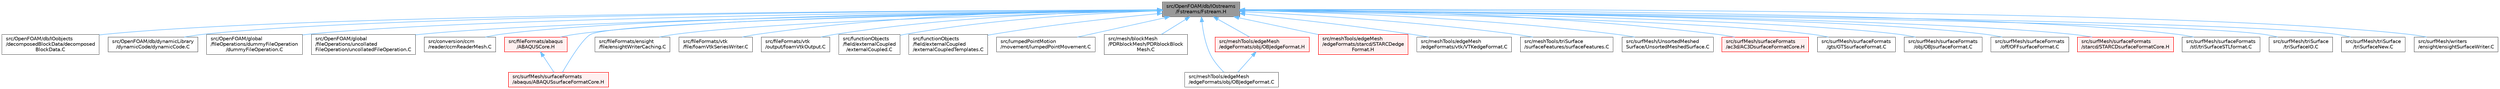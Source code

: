 digraph "src/OpenFOAM/db/IOstreams/Fstreams/Fstream.H"
{
 // LATEX_PDF_SIZE
  bgcolor="transparent";
  edge [fontname=Helvetica,fontsize=10,labelfontname=Helvetica,labelfontsize=10];
  node [fontname=Helvetica,fontsize=10,shape=box,height=0.2,width=0.4];
  Node1 [id="Node000001",label="src/OpenFOAM/db/IOstreams\l/Fstreams/Fstream.H",height=0.2,width=0.4,color="gray40", fillcolor="grey60", style="filled", fontcolor="black",tooltip=" "];
  Node1 -> Node2 [id="edge1_Node000001_Node000002",dir="back",color="steelblue1",style="solid",tooltip=" "];
  Node2 [id="Node000002",label="src/OpenFOAM/db/IOobjects\l/decomposedBlockData/decomposed\lBlockData.C",height=0.2,width=0.4,color="grey40", fillcolor="white", style="filled",URL="$decomposedBlockData_8C.html",tooltip=" "];
  Node1 -> Node3 [id="edge2_Node000001_Node000003",dir="back",color="steelblue1",style="solid",tooltip=" "];
  Node3 [id="Node000003",label="src/OpenFOAM/db/dynamicLibrary\l/dynamicCode/dynamicCode.C",height=0.2,width=0.4,color="grey40", fillcolor="white", style="filled",URL="$dynamicCode_8C.html",tooltip=" "];
  Node1 -> Node4 [id="edge3_Node000001_Node000004",dir="back",color="steelblue1",style="solid",tooltip=" "];
  Node4 [id="Node000004",label="src/OpenFOAM/global\l/fileOperations/dummyFileOperation\l/dummyFileOperation.C",height=0.2,width=0.4,color="grey40", fillcolor="white", style="filled",URL="$dummyFileOperation_8C.html",tooltip=" "];
  Node1 -> Node5 [id="edge4_Node000001_Node000005",dir="back",color="steelblue1",style="solid",tooltip=" "];
  Node5 [id="Node000005",label="src/OpenFOAM/global\l/fileOperations/uncollated\lFileOperation/uncollatedFileOperation.C",height=0.2,width=0.4,color="grey40", fillcolor="white", style="filled",URL="$uncollatedFileOperation_8C.html",tooltip=" "];
  Node1 -> Node6 [id="edge5_Node000001_Node000006",dir="back",color="steelblue1",style="solid",tooltip=" "];
  Node6 [id="Node000006",label="src/conversion/ccm\l/reader/ccmReaderMesh.C",height=0.2,width=0.4,color="grey40", fillcolor="white", style="filled",URL="$ccmReaderMesh_8C.html",tooltip=" "];
  Node1 -> Node7 [id="edge6_Node000001_Node000007",dir="back",color="steelblue1",style="solid",tooltip=" "];
  Node7 [id="Node000007",label="src/fileFormats/abaqus\l/ABAQUSCore.H",height=0.2,width=0.4,color="red", fillcolor="#FFF0F0", style="filled",URL="$ABAQUSCore_8H.html",tooltip=" "];
  Node7 -> Node9 [id="edge7_Node000007_Node000009",dir="back",color="steelblue1",style="solid",tooltip=" "];
  Node9 [id="Node000009",label="src/surfMesh/surfaceFormats\l/abaqus/ABAQUSsurfaceFormatCore.H",height=0.2,width=0.4,color="red", fillcolor="#FFF0F0", style="filled",URL="$ABAQUSsurfaceFormatCore_8H.html",tooltip=" "];
  Node1 -> Node16 [id="edge8_Node000001_Node000016",dir="back",color="steelblue1",style="solid",tooltip=" "];
  Node16 [id="Node000016",label="src/fileFormats/ensight\l/file/ensightWriterCaching.C",height=0.2,width=0.4,color="grey40", fillcolor="white", style="filled",URL="$ensightWriterCaching_8C.html",tooltip=" "];
  Node1 -> Node17 [id="edge9_Node000001_Node000017",dir="back",color="steelblue1",style="solid",tooltip=" "];
  Node17 [id="Node000017",label="src/fileFormats/vtk\l/file/foamVtkSeriesWriter.C",height=0.2,width=0.4,color="grey40", fillcolor="white", style="filled",URL="$foamVtkSeriesWriter_8C.html",tooltip=" "];
  Node1 -> Node18 [id="edge10_Node000001_Node000018",dir="back",color="steelblue1",style="solid",tooltip=" "];
  Node18 [id="Node000018",label="src/fileFormats/vtk\l/output/foamVtkOutput.C",height=0.2,width=0.4,color="grey40", fillcolor="white", style="filled",URL="$foamVtkOutput_8C.html",tooltip=" "];
  Node1 -> Node19 [id="edge11_Node000001_Node000019",dir="back",color="steelblue1",style="solid",tooltip=" "];
  Node19 [id="Node000019",label="src/functionObjects\l/field/externalCoupled\l/externalCoupled.C",height=0.2,width=0.4,color="grey40", fillcolor="white", style="filled",URL="$externalCoupled_8C.html",tooltip=" "];
  Node1 -> Node20 [id="edge12_Node000001_Node000020",dir="back",color="steelblue1",style="solid",tooltip=" "];
  Node20 [id="Node000020",label="src/functionObjects\l/field/externalCoupled\l/externalCoupledTemplates.C",height=0.2,width=0.4,color="grey40", fillcolor="white", style="filled",URL="$externalCoupledTemplates_8C.html",tooltip=" "];
  Node1 -> Node21 [id="edge13_Node000001_Node000021",dir="back",color="steelblue1",style="solid",tooltip=" "];
  Node21 [id="Node000021",label="src/lumpedPointMotion\l/movement/lumpedPointMovement.C",height=0.2,width=0.4,color="grey40", fillcolor="white", style="filled",URL="$src_2lumpedPointMotion_2movement_2lumpedPointMovement_8C.html",tooltip=" "];
  Node1 -> Node22 [id="edge14_Node000001_Node000022",dir="back",color="steelblue1",style="solid",tooltip=" "];
  Node22 [id="Node000022",label="src/mesh/blockMesh\l/PDRblockMesh/PDRblockBlock\lMesh.C",height=0.2,width=0.4,color="grey40", fillcolor="white", style="filled",URL="$PDRblockBlockMesh_8C.html",tooltip=" "];
  Node1 -> Node23 [id="edge15_Node000001_Node000023",dir="back",color="steelblue1",style="solid",tooltip=" "];
  Node23 [id="Node000023",label="src/meshTools/edgeMesh\l/edgeFormats/obj/OBJedgeFormat.C",height=0.2,width=0.4,color="grey40", fillcolor="white", style="filled",URL="$OBJedgeFormat_8C.html",tooltip=" "];
  Node1 -> Node24 [id="edge16_Node000001_Node000024",dir="back",color="steelblue1",style="solid",tooltip=" "];
  Node24 [id="Node000024",label="src/meshTools/edgeMesh\l/edgeFormats/obj/OBJedgeFormat.H",height=0.2,width=0.4,color="red", fillcolor="#FFF0F0", style="filled",URL="$OBJedgeFormat_8H.html",tooltip=" "];
  Node24 -> Node23 [id="edge17_Node000024_Node000023",dir="back",color="steelblue1",style="solid",tooltip=" "];
  Node1 -> Node26 [id="edge18_Node000001_Node000026",dir="back",color="steelblue1",style="solid",tooltip=" "];
  Node26 [id="Node000026",label="src/meshTools/edgeMesh\l/edgeFormats/starcd/STARCDedge\lFormat.H",height=0.2,width=0.4,color="red", fillcolor="#FFF0F0", style="filled",URL="$STARCDedgeFormat_8H.html",tooltip=" "];
  Node1 -> Node29 [id="edge19_Node000001_Node000029",dir="back",color="steelblue1",style="solid",tooltip=" "];
  Node29 [id="Node000029",label="src/meshTools/edgeMesh\l/edgeFormats/vtk/VTKedgeFormat.C",height=0.2,width=0.4,color="grey40", fillcolor="white", style="filled",URL="$VTKedgeFormat_8C.html",tooltip=" "];
  Node1 -> Node30 [id="edge20_Node000001_Node000030",dir="back",color="steelblue1",style="solid",tooltip=" "];
  Node30 [id="Node000030",label="src/meshTools/triSurface\l/surfaceFeatures/surfaceFeatures.C",height=0.2,width=0.4,color="grey40", fillcolor="white", style="filled",URL="$surfaceFeatures_8C.html",tooltip=" "];
  Node1 -> Node31 [id="edge21_Node000001_Node000031",dir="back",color="steelblue1",style="solid",tooltip=" "];
  Node31 [id="Node000031",label="src/surfMesh/UnsortedMeshed\lSurface/UnsortedMeshedSurface.C",height=0.2,width=0.4,color="grey40", fillcolor="white", style="filled",URL="$UnsortedMeshedSurface_8C.html",tooltip=" "];
  Node1 -> Node9 [id="edge22_Node000001_Node000009",dir="back",color="steelblue1",style="solid",tooltip=" "];
  Node1 -> Node32 [id="edge23_Node000001_Node000032",dir="back",color="steelblue1",style="solid",tooltip=" "];
  Node32 [id="Node000032",label="src/surfMesh/surfaceFormats\l/ac3d/AC3DsurfaceFormatCore.H",height=0.2,width=0.4,color="red", fillcolor="#FFF0F0", style="filled",URL="$AC3DsurfaceFormatCore_8H.html",tooltip=" "];
  Node1 -> Node37 [id="edge24_Node000001_Node000037",dir="back",color="steelblue1",style="solid",tooltip=" "];
  Node37 [id="Node000037",label="src/surfMesh/surfaceFormats\l/gts/GTSsurfaceFormat.C",height=0.2,width=0.4,color="grey40", fillcolor="white", style="filled",URL="$GTSsurfaceFormat_8C.html",tooltip=" "];
  Node1 -> Node38 [id="edge25_Node000001_Node000038",dir="back",color="steelblue1",style="solid",tooltip=" "];
  Node38 [id="Node000038",label="src/surfMesh/surfaceFormats\l/obj/OBJsurfaceFormat.C",height=0.2,width=0.4,color="grey40", fillcolor="white", style="filled",URL="$OBJsurfaceFormat_8C.html",tooltip=" "];
  Node1 -> Node39 [id="edge26_Node000001_Node000039",dir="back",color="steelblue1",style="solid",tooltip=" "];
  Node39 [id="Node000039",label="src/surfMesh/surfaceFormats\l/off/OFFsurfaceFormat.C",height=0.2,width=0.4,color="grey40", fillcolor="white", style="filled",URL="$OFFsurfaceFormat_8C.html",tooltip=" "];
  Node1 -> Node40 [id="edge27_Node000001_Node000040",dir="back",color="steelblue1",style="solid",tooltip=" "];
  Node40 [id="Node000040",label="src/surfMesh/surfaceFormats\l/starcd/STARCDsurfaceFormatCore.H",height=0.2,width=0.4,color="red", fillcolor="#FFF0F0", style="filled",URL="$STARCDsurfaceFormatCore_8H.html",tooltip=" "];
  Node1 -> Node45 [id="edge28_Node000001_Node000045",dir="back",color="steelblue1",style="solid",tooltip=" "];
  Node45 [id="Node000045",label="src/surfMesh/surfaceFormats\l/stl/triSurfaceSTLformat.C",height=0.2,width=0.4,color="grey40", fillcolor="white", style="filled",URL="$triSurfaceSTLformat_8C.html",tooltip=" "];
  Node1 -> Node46 [id="edge29_Node000001_Node000046",dir="back",color="steelblue1",style="solid",tooltip=" "];
  Node46 [id="Node000046",label="src/surfMesh/triSurface\l/triSurfaceIO.C",height=0.2,width=0.4,color="grey40", fillcolor="white", style="filled",URL="$triSurfaceIO_8C.html",tooltip=" "];
  Node1 -> Node47 [id="edge30_Node000001_Node000047",dir="back",color="steelblue1",style="solid",tooltip=" "];
  Node47 [id="Node000047",label="src/surfMesh/triSurface\l/triSurfaceNew.C",height=0.2,width=0.4,color="grey40", fillcolor="white", style="filled",URL="$triSurfaceNew_8C.html",tooltip=" "];
  Node1 -> Node48 [id="edge31_Node000001_Node000048",dir="back",color="steelblue1",style="solid",tooltip=" "];
  Node48 [id="Node000048",label="src/surfMesh/writers\l/ensight/ensightSurfaceWriter.C",height=0.2,width=0.4,color="grey40", fillcolor="white", style="filled",URL="$ensightSurfaceWriter_8C.html",tooltip=" "];
}
